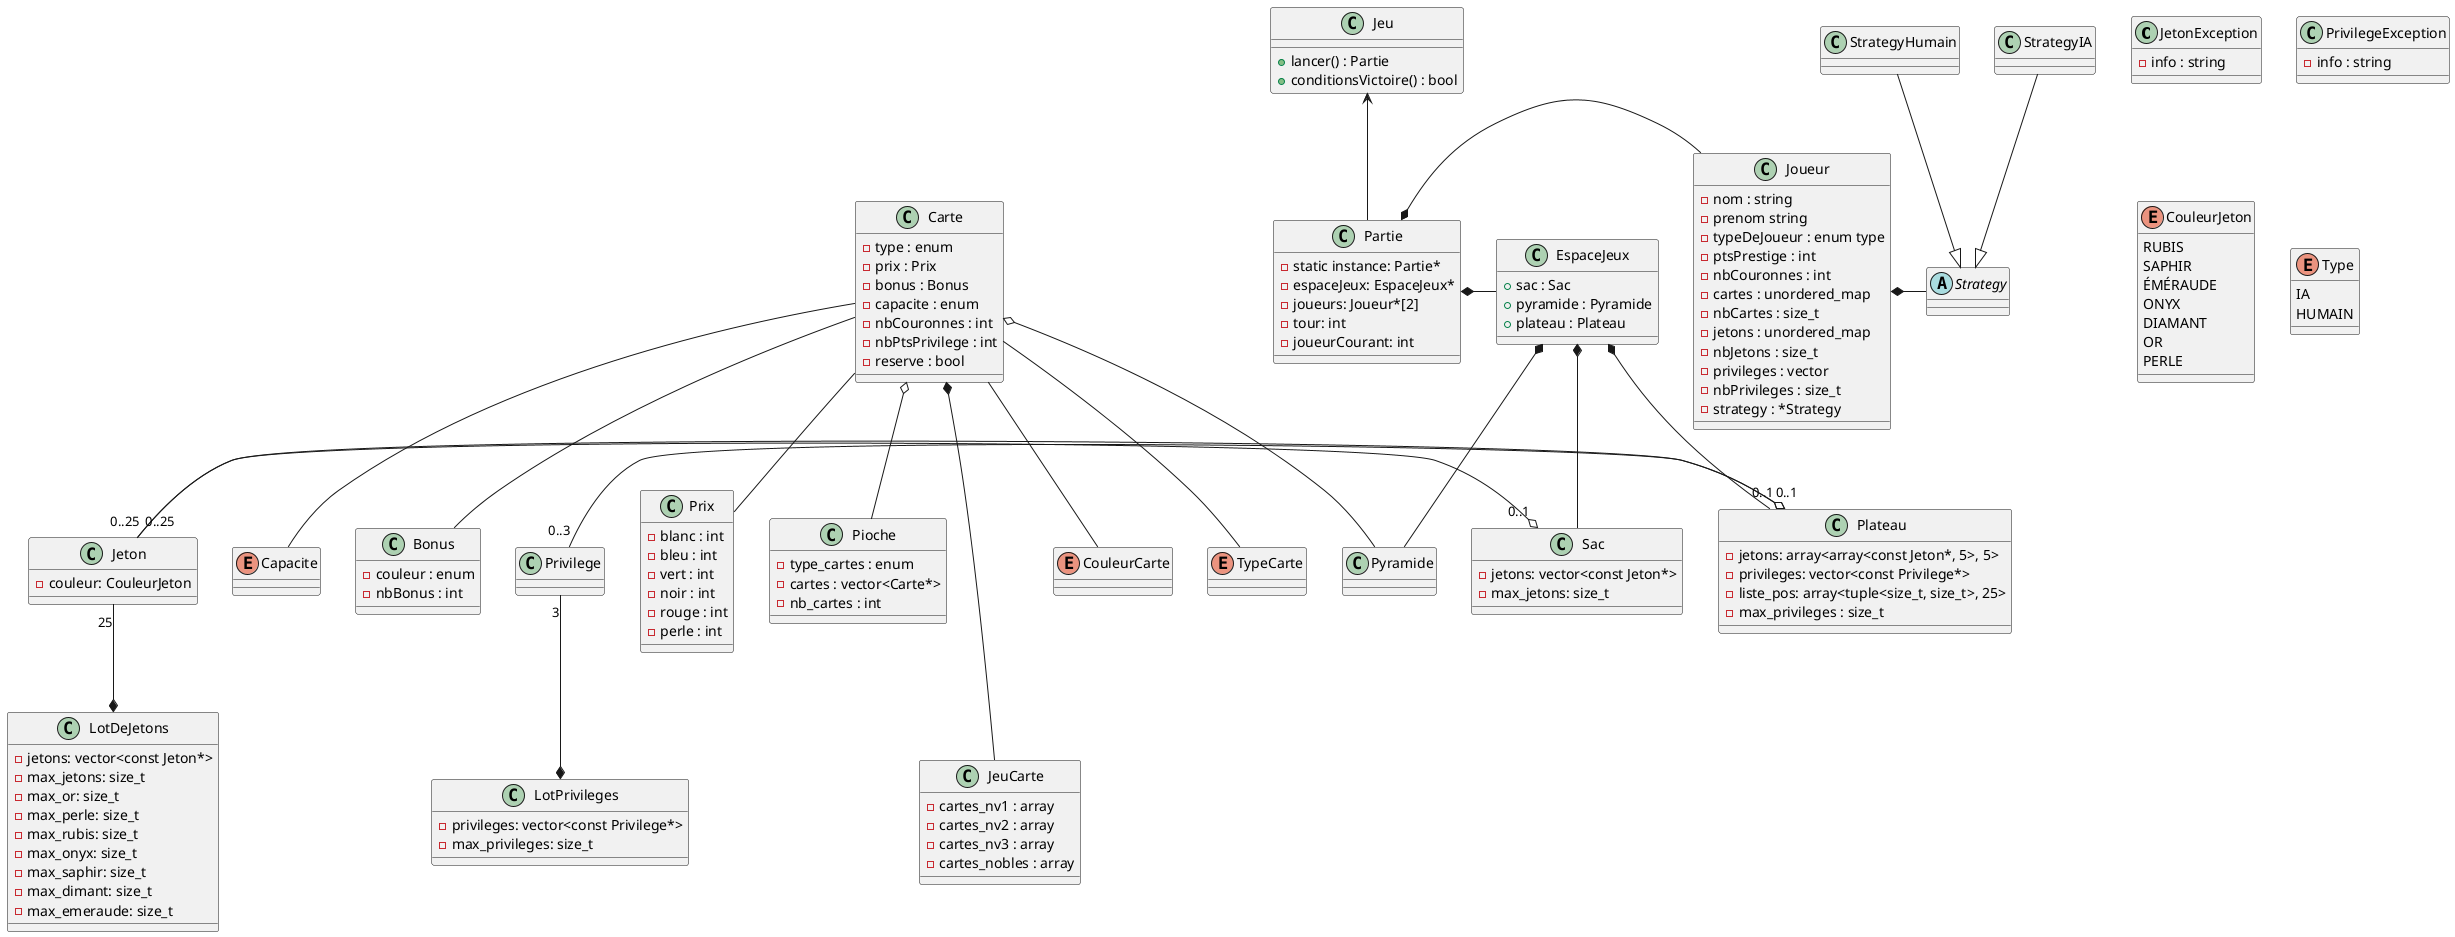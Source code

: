 @startuml splendor
'    https://plantuml.com/class-diagram


' Jetons

class JetonException {
  - info : string
}

class PrivilegeException {
  - info : string
}

enum CouleurJeton {
  RUBIS
  SAPHIR
  ÉMÉRAUDE
  ONYX
  DIAMANT
  OR
  PERLE
}

class Jeton {
  - couleur: CouleurJeton
}

class LotDeJetons {
  - jetons: vector<const Jeton*>
  - max_jetons: size_t
  - max_or: size_t
  - max_perle: size_t
  - max_rubis: size_t
  - max_onyx: size_t
  - max_saphir: size_t
  - max_dimant: size_t
  - max_emeraude: size_t
}

class Privilege {
}

class LotPrivileges {
  - privileges: vector<const Privilege*>
  - max_privileges: size_t
}

class Sac {
  - jetons: vector<const Jeton*>
  - max_jetons: size_t
}

class Plateau {
  - jetons: array<array<const Jeton*, 5>, 5>
  - privileges: vector<const Privilege*>
  - liste_pos: array<tuple<size_t, size_t>, 25>
  - max_privileges : size_t
}

Jeton "25" --* LotDeJetons
Jeton "0..25" -o "0..1" Sac

Privilege "3" --* LotPrivileges

Jeton "0..25" -o "0..1" Plateau
Privilege "0..3" -o "0..1" Plateau

' Cartes

enum CouleurCarte

enum TypeCarte

enum Capacite

class Carte{
    - type : enum
    - prix : Prix
    - bonus : Bonus
    - capacite : enum
    - nbCouronnes : int
    - nbPtsPrivilege : int
    - reserve : bool
}

class Bonus{
    - couleur : enum
    - nbBonus : int
}

class Prix{
    - blanc : int
    - bleu : int
    - vert : int
    - noir : int
    - rouge : int
    - perle : int
}

class Pioche {
    - type_cartes : enum
    - cartes : vector<Carte*>
    - nb_cartes : int
}

class JeuCarte {
    - cartes_nv1 : array
    - cartes_nv2 : array
    - cartes_nv3 : array
    - cartes_nobles : array
}

class Pyramide {
}

Carte *--- JeuCarte
Carte o-- Pyramide
Carte o-- Pioche
Carte -- Bonus
Carte -- Prix
Carte -- CouleurCarte
Carte -- TypeCarte
Carte -- Capacite

' Joueur

class Joueur {
    - nom : string
    - prenom string
    - typeDeJoueur : enum type
    - ptsPrestige : int
    - nbCouronnes : int
    - cartes : unordered_map
    - nbCartes : size_t
    - jetons : unordered_map
    - nbJetons : size_t
    - privileges : vector
    - nbPrivileges : size_t
    - strategy : *Strategy
}

abstract Strategy {
}

class StrategyHumain
class StrategyIA

Joueur *- Strategy


StrategyHumain --|> Strategy
StrategyIA --|> Strategy

enum Type {
IA
HUMAIN
}

' Partie

class Partie {
  - static instance: Partie*
  - espaceJeux: EspaceJeux*
  - joueurs: Joueur*[2]
  - tour: int
  - joueurCourant: int
}

' Others 

class EspaceJeux {
    + sac : Sac
    + pyramide : Pyramide
    + plateau : Plateau
}

class Jeu {
    + lancer() : Partie
    + conditionsVictoire() : bool
}

Partie *- EspaceJeux
Partie *- Joueur

EspaceJeux *-- Sac
EspaceJeux *-- Pyramide
EspaceJeux *-- Plateau

Jeu <-- Partie

@enduml